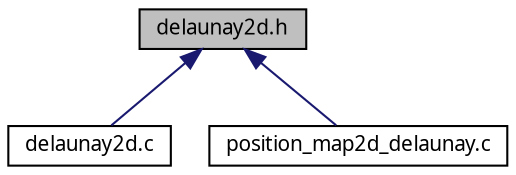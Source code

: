 digraph "delaunay2d.h"
{
  edge [fontname="FreeSans.ttf",fontsize="10",labelfontname="FreeSans.ttf",labelfontsize="10"];
  node [fontname="FreeSans.ttf",fontsize="10",shape=record];
  Node1 [label="delaunay2d.h",height=0.2,width=0.4,color="black", fillcolor="grey75", style="filled", fontcolor="black"];
  Node1 -> Node2 [dir="back",color="midnightblue",fontsize="10",style="solid",fontname="FreeSans.ttf"];
  Node2 [label="delaunay2d.c",height=0.2,width=0.4,color="black", fillcolor="white", style="filled",URL="$delaunay2d_8c.html"];
  Node1 -> Node3 [dir="back",color="midnightblue",fontsize="10",style="solid",fontname="FreeSans.ttf"];
  Node3 [label="position_map2d_delaunay.c",height=0.2,width=0.4,color="black", fillcolor="white", style="filled",URL="$position__map2d__delaunay_8c.html"];
}
